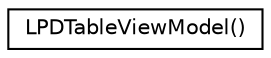 digraph "Graphical Class Hierarchy"
{
  edge [fontname="Helvetica",fontsize="10",labelfontname="Helvetica",labelfontsize="10"];
  node [fontname="Helvetica",fontsize="10",shape=record];
  rankdir="LR";
  Node0 [label="LPDTableViewModel()",height=0.2,width=0.4,color="black", fillcolor="white", style="filled",URL="$category_l_p_d_table_view_model_07_08.html"];
}

